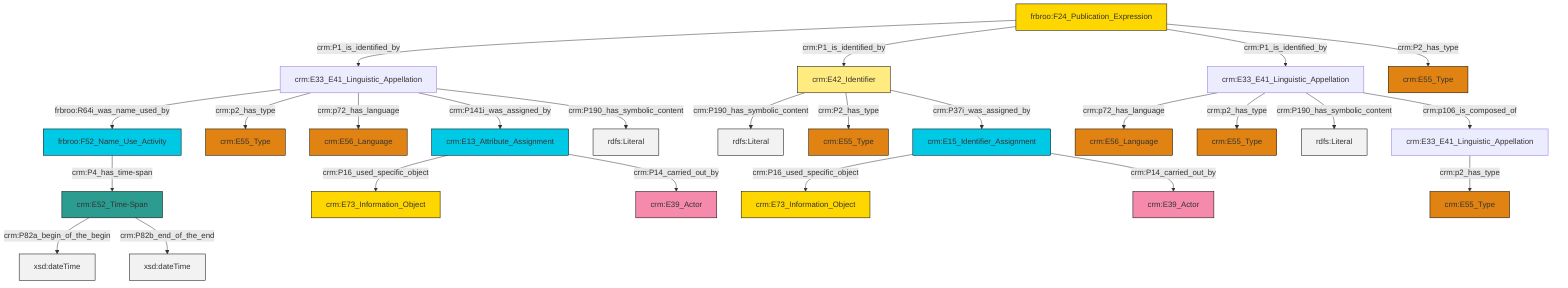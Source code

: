 graph TD
classDef Literal fill:#f2f2f2,stroke:#000000;
classDef CRM_Entity fill:#FFFFFF,stroke:#000000;
classDef Temporal_Entity fill:#00C9E6, stroke:#000000;
classDef Type fill:#E18312, stroke:#000000;
classDef Time-Span fill:#2C9C91, stroke:#000000;
classDef Appellation fill:#FFEB7F, stroke:#000000;
classDef Place fill:#008836, stroke:#000000;
classDef Persistent_Item fill:#B266B2, stroke:#000000;
classDef Conceptual_Object fill:#FFD700, stroke:#000000;
classDef Physical_Thing fill:#D2B48C, stroke:#000000;
classDef Actor fill:#f58aad, stroke:#000000;
classDef PC_Classes fill:#4ce600, stroke:#000000;
classDef Multi fill:#cccccc,stroke:#000000;

2["crm:E42_Identifier"]:::Appellation -->|crm:P190_has_symbolic_content| 3[rdfs:Literal]:::Literal
8["crm:E33_E41_Linguistic_Appellation"]:::Default -->|frbroo:R64i_was_name_used_by| 6["frbroo:F52_Name_Use_Activity"]:::Temporal_Entity
6["frbroo:F52_Name_Use_Activity"]:::Temporal_Entity -->|crm:P4_has_time-span| 12["crm:E52_Time-Span"]:::Time-Span
15["frbroo:F24_Publication_Expression"]:::Conceptual_Object -->|crm:P1_is_identified_by| 8["crm:E33_E41_Linguistic_Appellation"]:::Default
17["crm:E33_E41_Linguistic_Appellation"]:::Default -->|crm:p72_has_language| 18["crm:E56_Language"]:::Type
2["crm:E42_Identifier"]:::Appellation -->|crm:P2_has_type| 4["crm:E55_Type"]:::Type
8["crm:E33_E41_Linguistic_Appellation"]:::Default -->|crm:p2_has_type| 21["crm:E55_Type"]:::Type
12["crm:E52_Time-Span"]:::Time-Span -->|crm:P82a_begin_of_the_begin| 26[xsd:dateTime]:::Literal
17["crm:E33_E41_Linguistic_Appellation"]:::Default -->|crm:p2_has_type| 19["crm:E55_Type"]:::Type
10["crm:E33_E41_Linguistic_Appellation"]:::Default -->|crm:p2_has_type| 27["crm:E55_Type"]:::Type
22["crm:E13_Attribute_Assignment"]:::Temporal_Entity -->|crm:P16_used_specific_object| 24["crm:E73_Information_Object"]:::Conceptual_Object
12["crm:E52_Time-Span"]:::Time-Span -->|crm:P82b_end_of_the_end| 31[xsd:dateTime]:::Literal
17["crm:E33_E41_Linguistic_Appellation"]:::Default -->|crm:P190_has_symbolic_content| 32[rdfs:Literal]:::Literal
8["crm:E33_E41_Linguistic_Appellation"]:::Default -->|crm:p72_has_language| 13["crm:E56_Language"]:::Type
15["frbroo:F24_Publication_Expression"]:::Conceptual_Object -->|crm:P1_is_identified_by| 2["crm:E42_Identifier"]:::Appellation
22["crm:E13_Attribute_Assignment"]:::Temporal_Entity -->|crm:P14_carried_out_by| 0["crm:E39_Actor"]:::Actor
28["crm:E15_Identifier_Assignment"]:::Temporal_Entity -->|crm:P16_used_specific_object| 38["crm:E73_Information_Object"]:::Conceptual_Object
17["crm:E33_E41_Linguistic_Appellation"]:::Default -->|crm:p106_is_composed_of| 10["crm:E33_E41_Linguistic_Appellation"]:::Default
15["frbroo:F24_Publication_Expression"]:::Conceptual_Object -->|crm:P1_is_identified_by| 17["crm:E33_E41_Linguistic_Appellation"]:::Default
8["crm:E33_E41_Linguistic_Appellation"]:::Default -->|crm:P141i_was_assigned_by| 22["crm:E13_Attribute_Assignment"]:::Temporal_Entity
28["crm:E15_Identifier_Assignment"]:::Temporal_Entity -->|crm:P14_carried_out_by| 35["crm:E39_Actor"]:::Actor
2["crm:E42_Identifier"]:::Appellation -->|crm:P37i_was_assigned_by| 28["crm:E15_Identifier_Assignment"]:::Temporal_Entity
15["frbroo:F24_Publication_Expression"]:::Conceptual_Object -->|crm:P2_has_type| 43["crm:E55_Type"]:::Type
8["crm:E33_E41_Linguistic_Appellation"]:::Default -->|crm:P190_has_symbolic_content| 46[rdfs:Literal]:::Literal